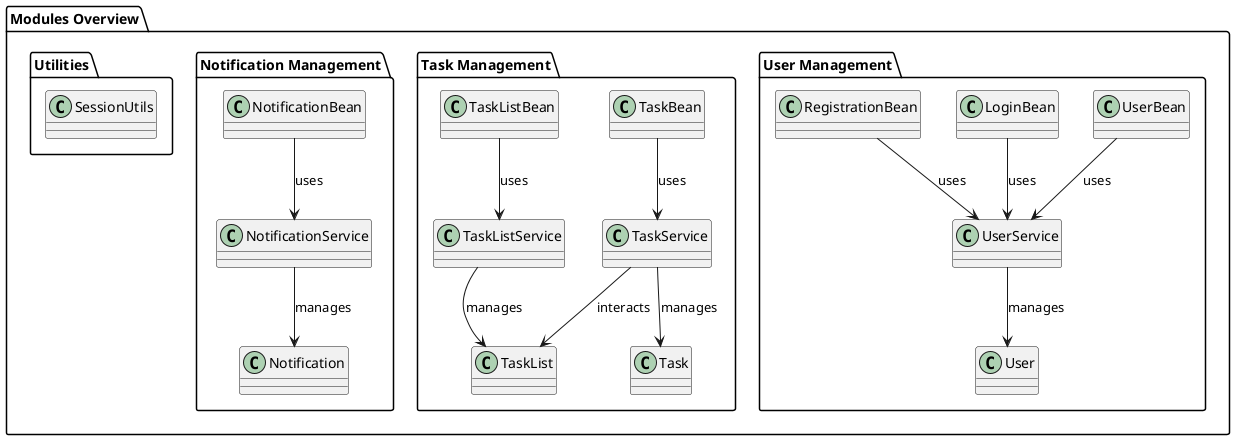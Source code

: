 @startuml
package "Modules Overview" {
    package "User Management" {
        class UserBean
        class UserService
        class User
        class LoginBean
        class RegistrationBean
    }

    package "Task Management" {
        class TaskBean
        class TaskService
        class Task
        class TaskList
        class TaskListBean
        class TaskListService
    }

    package "Notification Management" {
        class NotificationBean
        class NotificationService
        class Notification
    }

    package "Utilities" {
        class SessionUtils
    }
}

"UserBean" --> "UserService" : uses
"UserService" --> "User" : manages
"LoginBean" --> "UserService" : uses
"RegistrationBean" --> "UserService" : uses

"TaskBean" --> "TaskService" : uses
"TaskService" --> "Task" : manages
"TaskService" --> "TaskList" : interacts
"TaskListBean" --> "TaskListService" : uses
"TaskListService" --> "TaskList" : manages

"NotificationBean" --> "NotificationService" : uses
"NotificationService" --> "Notification" : manages
@enduml